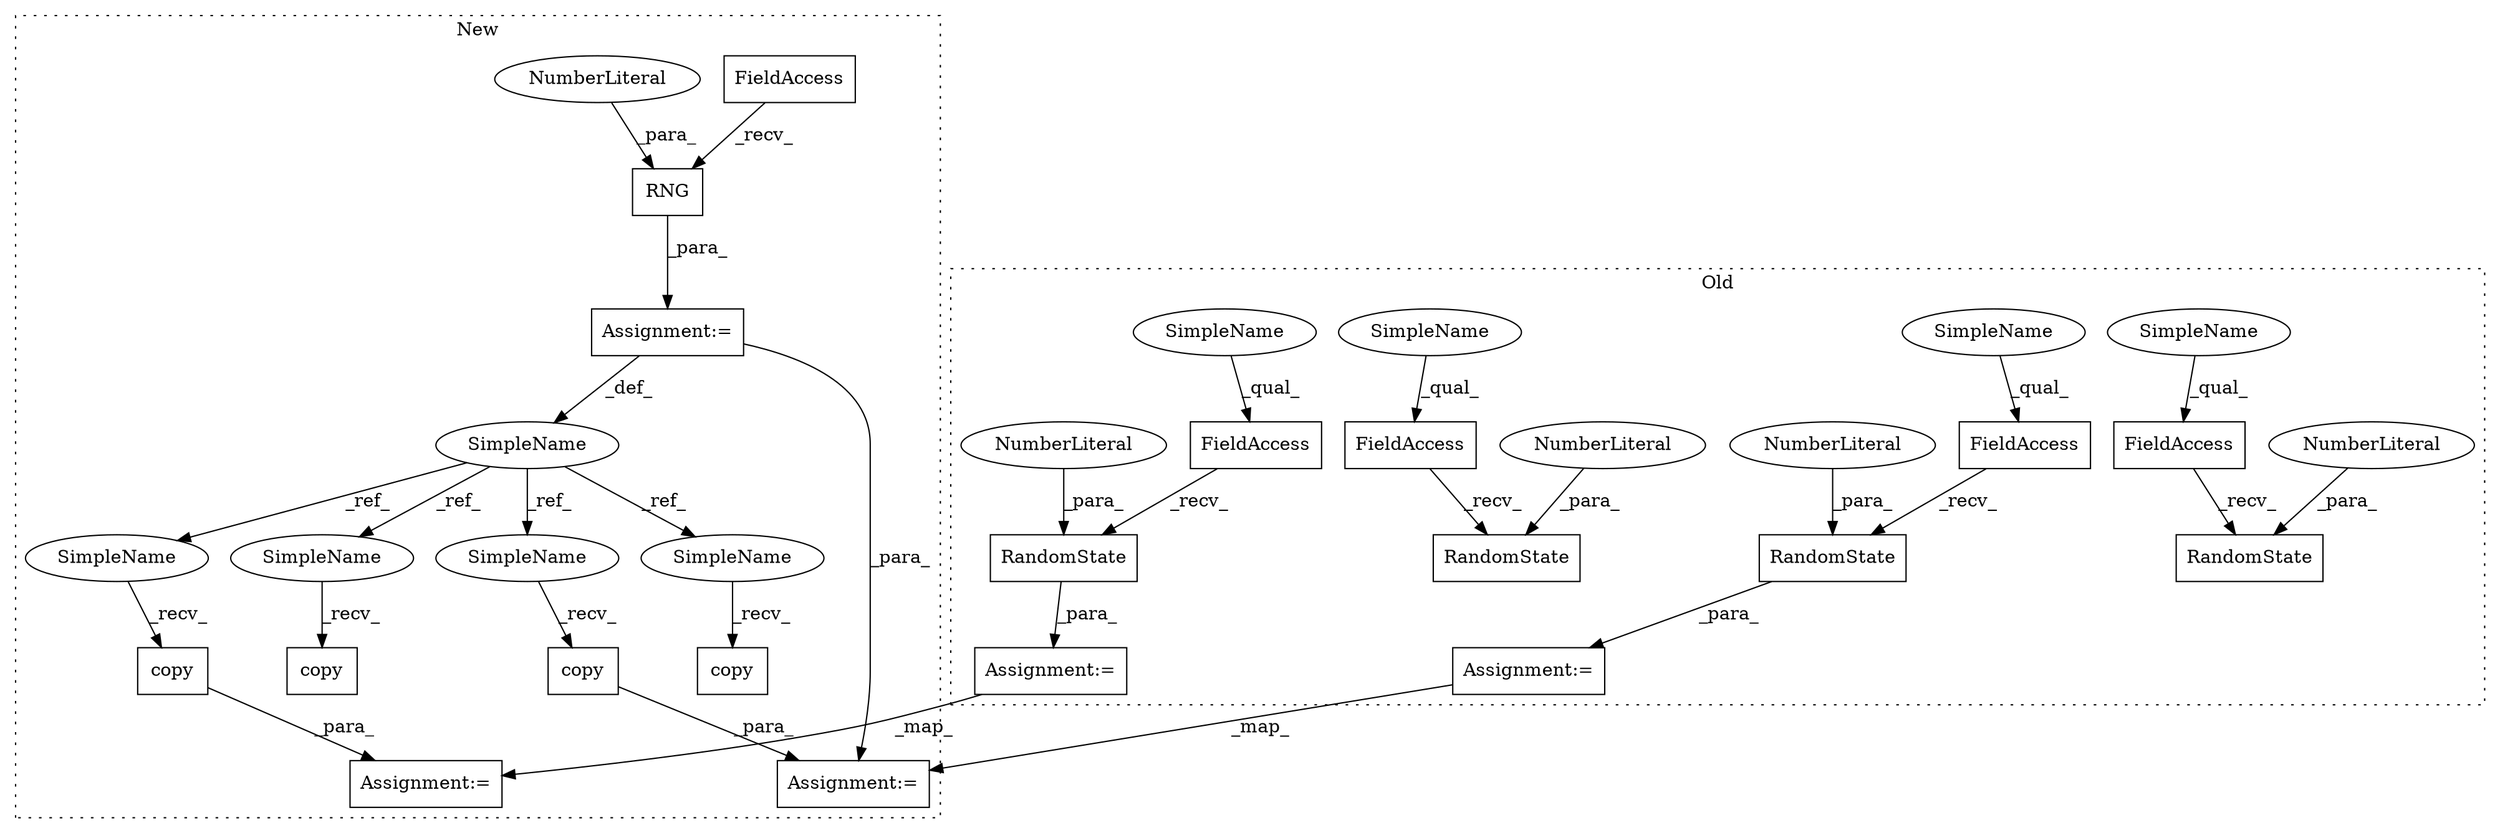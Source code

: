 digraph G {
subgraph cluster0 {
1 [label="RandomState" a="32" s="99552,99565" l="12,1" shape="box"];
4 [label="FieldAccess" a="22" s="99539" l="12" shape="box"];
5 [label="FieldAccess" a="22" s="103769" l="12" shape="box"];
6 [label="RandomState" a="32" s="103782,103795" l="12,1" shape="box"];
7 [label="NumberLiteral" a="34" s="103794" l="1" shape="ellipse"];
9 [label="NumberLiteral" a="34" s="99564" l="1" shape="ellipse"];
10 [label="FieldAccess" a="22" s="101669" l="12" shape="box"];
11 [label="RandomState" a="32" s="101682,101695" l="12,1" shape="box"];
12 [label="NumberLiteral" a="34" s="101694" l="1" shape="ellipse"];
13 [label="FieldAccess" a="22" s="100059" l="12" shape="box"];
14 [label="RandomState" a="32" s="100072,100085" l="12,1" shape="box"];
15 [label="NumberLiteral" a="34" s="100084" l="1" shape="ellipse"];
22 [label="Assignment:=" a="7" s="99502" l="1" shape="box"];
25 [label="Assignment:=" a="7" s="100022" l="1" shape="box"];
30 [label="SimpleName" a="42" s="101669" l="5" shape="ellipse"];
31 [label="SimpleName" a="42" s="99539" l="5" shape="ellipse"];
32 [label="SimpleName" a="42" s="100059" l="5" shape="ellipse"];
33 [label="SimpleName" a="42" s="103769" l="5" shape="ellipse"];
label = "Old";
style="dotted";
}
subgraph cluster1 {
2 [label="RNG" a="32" s="129484,129489" l="4,1" shape="box"];
3 [label="FieldAccess" a="22" s="129470" l="13" shape="box"];
8 [label="NumberLiteral" a="34" s="129488" l="1" shape="ellipse"];
16 [label="copy" a="32" s="133467" l="6" shape="box"];
17 [label="SimpleName" a="42" s="129466" l="3" shape="ellipse"];
18 [label="copy" a="32" s="129934" l="6" shape="box"];
19 [label="Assignment:=" a="7" s="129469" l="1" shape="box"];
20 [label="copy" a="32" s="130194" l="6" shape="box"];
21 [label="Assignment:=" a="7" s="130434" l="1" shape="box"];
23 [label="copy" a="32" s="130475" l="6" shape="box"];
24 [label="Assignment:=" a="7" s="129893" l="1" shape="box"];
26 [label="SimpleName" a="42" s="130190" l="3" shape="ellipse"];
27 [label="SimpleName" a="42" s="129930" l="3" shape="ellipse"];
28 [label="SimpleName" a="42" s="133463" l="3" shape="ellipse"];
29 [label="SimpleName" a="42" s="130471" l="3" shape="ellipse"];
label = "New";
style="dotted";
}
1 -> 22 [label="_para_"];
2 -> 19 [label="_para_"];
3 -> 2 [label="_recv_"];
4 -> 1 [label="_recv_"];
5 -> 6 [label="_recv_"];
7 -> 6 [label="_para_"];
8 -> 2 [label="_para_"];
9 -> 1 [label="_para_"];
10 -> 11 [label="_recv_"];
12 -> 11 [label="_para_"];
13 -> 14 [label="_recv_"];
14 -> 25 [label="_para_"];
15 -> 14 [label="_para_"];
17 -> 27 [label="_ref_"];
17 -> 29 [label="_ref_"];
17 -> 26 [label="_ref_"];
17 -> 28 [label="_ref_"];
18 -> 24 [label="_para_"];
19 -> 17 [label="_def_"];
19 -> 24 [label="_para_"];
22 -> 21 [label="_map_"];
23 -> 21 [label="_para_"];
25 -> 24 [label="_map_"];
26 -> 20 [label="_recv_"];
27 -> 18 [label="_recv_"];
28 -> 16 [label="_recv_"];
29 -> 23 [label="_recv_"];
30 -> 10 [label="_qual_"];
31 -> 4 [label="_qual_"];
32 -> 13 [label="_qual_"];
33 -> 5 [label="_qual_"];
}